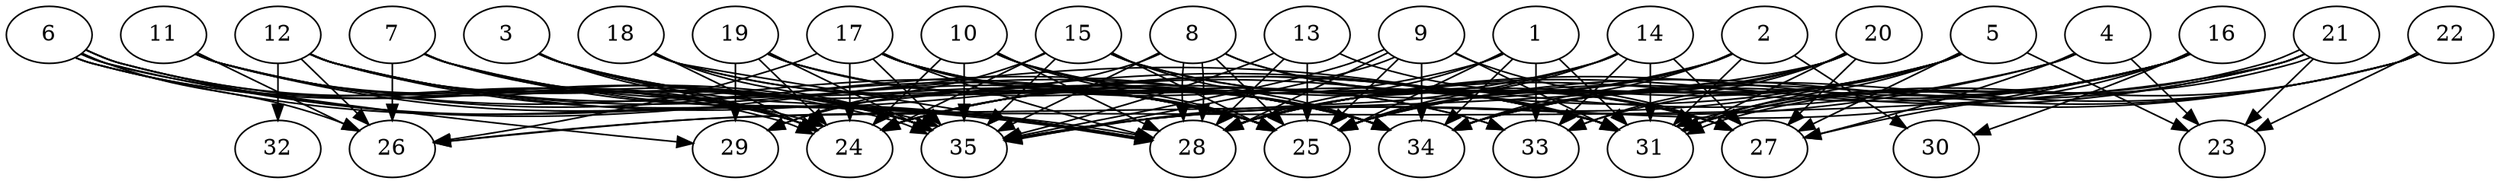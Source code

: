// DAG automatically generated by daggen at Thu Oct  3 14:05:37 2019
// ./daggen --dot -n 35 --ccr 0.3 --fat 0.9 --regular 0.9 --density 0.9 --mindata 5242880 --maxdata 52428800 
digraph G {
  1 [size="131491840", alpha="0.09", expect_size="39447552"] 
  1 -> 24 [size ="39447552"]
  1 -> 25 [size ="39447552"]
  1 -> 28 [size ="39447552"]
  1 -> 31 [size ="39447552"]
  1 -> 33 [size ="39447552"]
  1 -> 34 [size ="39447552"]
  2 [size="19763200", alpha="0.07", expect_size="5928960"] 
  2 -> 24 [size ="5928960"]
  2 -> 25 [size ="5928960"]
  2 -> 28 [size ="5928960"]
  2 -> 30 [size ="5928960"]
  2 -> 31 [size ="5928960"]
  2 -> 34 [size ="5928960"]
  3 [size="64709973", alpha="0.13", expect_size="19412992"] 
  3 -> 24 [size ="19412992"]
  3 -> 25 [size ="19412992"]
  3 -> 28 [size ="19412992"]
  3 -> 34 [size ="19412992"]
  3 -> 35 [size ="19412992"]
  4 [size="22292480", alpha="0.18", expect_size="6687744"] 
  4 -> 23 [size ="6687744"]
  4 -> 24 [size ="6687744"]
  4 -> 27 [size ="6687744"]
  4 -> 35 [size ="6687744"]
  5 [size="172492800", alpha="0.14", expect_size="51747840"] 
  5 -> 23 [size ="51747840"]
  5 -> 24 [size ="51747840"]
  5 -> 25 [size ="51747840"]
  5 -> 27 [size ="51747840"]
  5 -> 28 [size ="51747840"]
  5 -> 31 [size ="51747840"]
  5 -> 33 [size ="51747840"]
  5 -> 34 [size ="51747840"]
  5 -> 35 [size ="51747840"]
  6 [size="82650453", alpha="0.12", expect_size="24795136"] 
  6 -> 24 [size ="24795136"]
  6 -> 24 [size ="24795136"]
  6 -> 26 [size ="24795136"]
  6 -> 28 [size ="24795136"]
  6 -> 28 [size ="24795136"]
  6 -> 29 [size ="24795136"]
  6 -> 31 [size ="24795136"]
  6 -> 35 [size ="24795136"]
  6 -> 35 [size ="24795136"]
  7 [size="135819947", alpha="0.06", expect_size="40745984"] 
  7 -> 24 [size ="40745984"]
  7 -> 25 [size ="40745984"]
  7 -> 26 [size ="40745984"]
  7 -> 28 [size ="40745984"]
  7 -> 31 [size ="40745984"]
  7 -> 35 [size ="40745984"]
  8 [size="96931840", alpha="0.01", expect_size="29079552"] 
  8 -> 25 [size ="29079552"]
  8 -> 27 [size ="29079552"]
  8 -> 28 [size ="29079552"]
  8 -> 28 [size ="29079552"]
  8 -> 29 [size ="29079552"]
  8 -> 31 [size ="29079552"]
  8 -> 35 [size ="29079552"]
  9 [size="59828907", alpha="0.16", expect_size="17948672"] 
  9 -> 25 [size ="17948672"]
  9 -> 27 [size ="17948672"]
  9 -> 28 [size ="17948672"]
  9 -> 31 [size ="17948672"]
  9 -> 34 [size ="17948672"]
  9 -> 35 [size ="17948672"]
  9 -> 35 [size ="17948672"]
  10 [size="146858667", alpha="0.01", expect_size="44057600"] 
  10 -> 24 [size ="44057600"]
  10 -> 25 [size ="44057600"]
  10 -> 28 [size ="44057600"]
  10 -> 31 [size ="44057600"]
  10 -> 34 [size ="44057600"]
  10 -> 35 [size ="44057600"]
  11 [size="117227520", alpha="0.00", expect_size="35168256"] 
  11 -> 24 [size ="35168256"]
  11 -> 25 [size ="35168256"]
  11 -> 26 [size ="35168256"]
  11 -> 28 [size ="35168256"]
  11 -> 34 [size ="35168256"]
  11 -> 35 [size ="35168256"]
  12 [size="30033920", alpha="0.07", expect_size="9010176"] 
  12 -> 24 [size ="9010176"]
  12 -> 25 [size ="9010176"]
  12 -> 26 [size ="9010176"]
  12 -> 28 [size ="9010176"]
  12 -> 31 [size ="9010176"]
  12 -> 32 [size ="9010176"]
  12 -> 34 [size ="9010176"]
  12 -> 35 [size ="9010176"]
  13 [size="83073707", alpha="0.14", expect_size="24922112"] 
  13 -> 25 [size ="24922112"]
  13 -> 27 [size ="24922112"]
  13 -> 28 [size ="24922112"]
  13 -> 35 [size ="24922112"]
  14 [size="30935040", alpha="0.12", expect_size="9280512"] 
  14 -> 24 [size ="9280512"]
  14 -> 25 [size ="9280512"]
  14 -> 27 [size ="9280512"]
  14 -> 31 [size ="9280512"]
  14 -> 33 [size ="9280512"]
  14 -> 35 [size ="9280512"]
  15 [size="168779093", alpha="0.19", expect_size="50633728"] 
  15 -> 24 [size ="50633728"]
  15 -> 25 [size ="50633728"]
  15 -> 27 [size ="50633728"]
  15 -> 29 [size ="50633728"]
  15 -> 31 [size ="50633728"]
  15 -> 34 [size ="50633728"]
  15 -> 35 [size ="50633728"]
  16 [size="123521707", alpha="0.03", expect_size="37056512"] 
  16 -> 25 [size ="37056512"]
  16 -> 27 [size ="37056512"]
  16 -> 28 [size ="37056512"]
  16 -> 30 [size ="37056512"]
  16 -> 31 [size ="37056512"]
  16 -> 34 [size ="37056512"]
  16 -> 35 [size ="37056512"]
  17 [size="60610560", alpha="0.09", expect_size="18183168"] 
  17 -> 24 [size ="18183168"]
  17 -> 25 [size ="18183168"]
  17 -> 26 [size ="18183168"]
  17 -> 28 [size ="18183168"]
  17 -> 31 [size ="18183168"]
  17 -> 33 [size ="18183168"]
  17 -> 34 [size ="18183168"]
  17 -> 35 [size ="18183168"]
  18 [size="107520000", alpha="0.01", expect_size="32256000"] 
  18 -> 24 [size ="32256000"]
  18 -> 25 [size ="32256000"]
  18 -> 28 [size ="32256000"]
  18 -> 34 [size ="32256000"]
  18 -> 35 [size ="32256000"]
  19 [size="118514347", alpha="0.09", expect_size="35554304"] 
  19 -> 24 [size ="35554304"]
  19 -> 25 [size ="35554304"]
  19 -> 29 [size ="35554304"]
  19 -> 33 [size ="35554304"]
  19 -> 34 [size ="35554304"]
  19 -> 35 [size ="35554304"]
  20 [size="84264960", alpha="0.10", expect_size="25279488"] 
  20 -> 25 [size ="25279488"]
  20 -> 26 [size ="25279488"]
  20 -> 27 [size ="25279488"]
  20 -> 28 [size ="25279488"]
  20 -> 31 [size ="25279488"]
  20 -> 33 [size ="25279488"]
  20 -> 34 [size ="25279488"]
  21 [size="88500907", alpha="0.06", expect_size="26550272"] 
  21 -> 23 [size ="26550272"]
  21 -> 26 [size ="26550272"]
  21 -> 28 [size ="26550272"]
  21 -> 31 [size ="26550272"]
  21 -> 31 [size ="26550272"]
  21 -> 34 [size ="26550272"]
  22 [size="89753600", alpha="0.02", expect_size="26926080"] 
  22 -> 23 [size ="26926080"]
  22 -> 25 [size ="26926080"]
  22 -> 28 [size ="26926080"]
  22 -> 31 [size ="26926080"]
  22 -> 34 [size ="26926080"]
  23 [size="147749547", alpha="0.04", expect_size="44324864"] 
  24 [size="99809280", alpha="0.06", expect_size="29942784"] 
  25 [size="40427520", alpha="0.08", expect_size="12128256"] 
  26 [size="34464427", alpha="0.19", expect_size="10339328"] 
  27 [size="59446613", alpha="0.05", expect_size="17833984"] 
  28 [size="132140373", alpha="0.00", expect_size="39642112"] 
  29 [size="140219733", alpha="0.02", expect_size="42065920"] 
  30 [size="50783573", alpha="0.19", expect_size="15235072"] 
  31 [size="128068267", alpha="0.09", expect_size="38420480"] 
  32 [size="171520000", alpha="0.01", expect_size="51456000"] 
  33 [size="26139307", alpha="0.02", expect_size="7841792"] 
  34 [size="53739520", alpha="0.04", expect_size="16121856"] 
  35 [size="101847040", alpha="0.05", expect_size="30554112"] 
}
